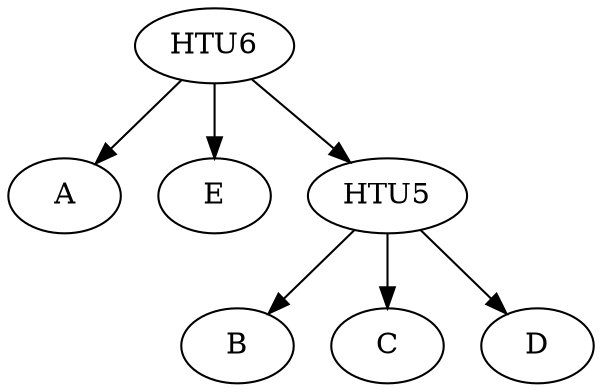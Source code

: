 digraph {
    0 [label=A];
    1 [label=B];
    2 [label=C];
    3 [label=D];
    4 [label=E];
    5 [label=HTU5];
    6 [label=HTU6];
    5 -> 1 [label=""];
    5 -> 2 [label=""];
    5 -> 3 [label=""];
    6 -> 0 [label=""];
    6 -> 4 [label=""];
    6 -> 5 [label=""];
}